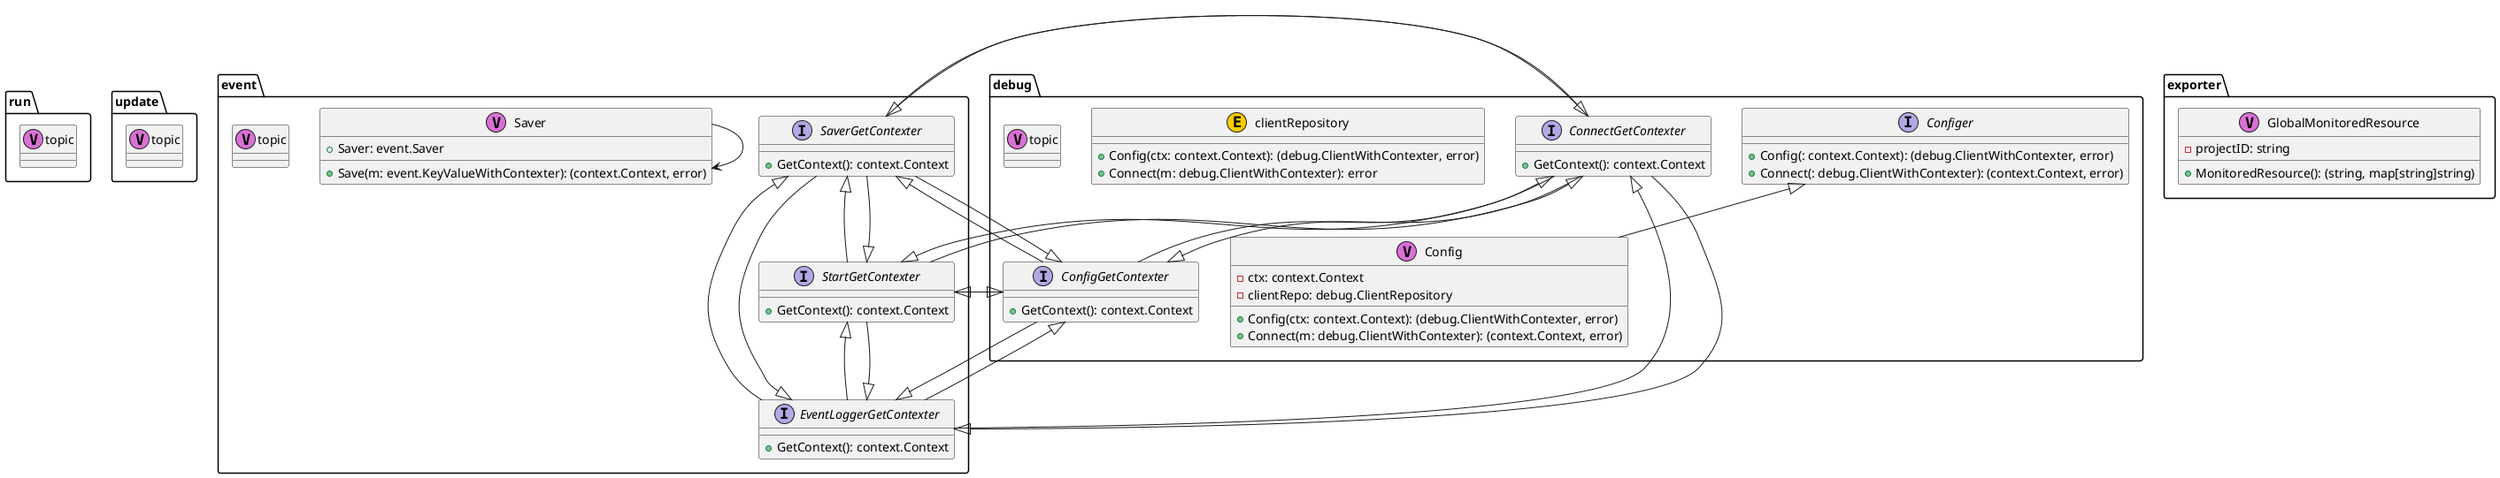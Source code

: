 @startuml

package "run" {
	class "topic" as run.topic <<V,Orchid>>
}



package "update" {
	class "topic" as update.topic <<V,Orchid>>
}



package "debug" {
	class "Config" as debug.Config <<V,Orchid>> {
		-ctx: context.Context
		-clientRepo: debug.ClientRepository
		+Config(ctx: context.Context): (debug.ClientWithContexter, error)
		+Connect(m: debug.ClientWithContexter): (context.Context, error)
	}
}



package "debug" {
	interface "ConfigGetContexter" as debug.ConfigGetContexter {
		+GetContext(): context.Context
	}
}



package "debug" {
	interface "Configer" as debug.Configer {
		+Config(: context.Context): (debug.ClientWithContexter, error)
		+Connect(: debug.ClientWithContexter): (context.Context, error)
	}
}



package "debug" {
	interface "ConnectGetContexter" as debug.ConnectGetContexter {
		+GetContext(): context.Context
	}
}



package "debug" {
	class "clientRepository" as debug.clientRepository <<E,#FFCC00>> {
		+Config(ctx: context.Context): (debug.ClientWithContexter, error)
		+Connect(m: debug.ClientWithContexter): error
	}
}



package "debug" {
	class "topic" as debug.topic <<V,Orchid>>
}



package "event" {
	interface "EventLoggerGetContexter" as event.EventLoggerGetContexter {
		+GetContext(): context.Context
	}
}



package "event" {
	class "Saver" as event.Saver <<V,Orchid>> {
		+Saver: event.Saver
		+Save(m: event.KeyValueWithContexter): (context.Context, error)
	}
}

	event.Saver --> event.Saver


package "event" {
	interface "SaverGetContexter" as event.SaverGetContexter {
		+GetContext(): context.Context
	}
}



package "event" {
	interface "StartGetContexter" as event.StartGetContexter {
		+GetContext(): context.Context
	}
}



package "event" {
	class "topic" as event.topic <<V,Orchid>>
}



package "exporter" {
	class "GlobalMonitoredResource" as exporter.GlobalMonitoredResource <<V,Orchid>> {
		-projectID: string
		+MonitoredResource(): (string, map[string]string)
	}
}



	debug.Config -up-|> debug.Configer
	debug.ConfigGetContexter -up-|> debug.ConnectGetContexter
	debug.ConfigGetContexter -up-|> event.EventLoggerGetContexter
	debug.ConfigGetContexter -up-|> event.SaverGetContexter
	debug.ConfigGetContexter -up-|> event.StartGetContexter
	debug.ConnectGetContexter -up-|> debug.ConfigGetContexter
	debug.ConnectGetContexter -up-|> event.EventLoggerGetContexter
	debug.ConnectGetContexter -up-|> event.SaverGetContexter
	debug.ConnectGetContexter -up-|> event.StartGetContexter
	event.EventLoggerGetContexter -up-|> debug.ConfigGetContexter
	event.EventLoggerGetContexter -up-|> debug.ConnectGetContexter
	event.EventLoggerGetContexter -up-|> event.SaverGetContexter
	event.EventLoggerGetContexter -up-|> event.StartGetContexter
	event.SaverGetContexter -up-|> debug.ConfigGetContexter
	event.SaverGetContexter -up-|> debug.ConnectGetContexter
	event.SaverGetContexter -up-|> event.EventLoggerGetContexter
	event.SaverGetContexter -up-|> event.StartGetContexter
	event.StartGetContexter -up-|> debug.ConfigGetContexter
	event.StartGetContexter -up-|> debug.ConnectGetContexter
	event.StartGetContexter -up-|> event.EventLoggerGetContexter
	event.StartGetContexter -up-|> event.SaverGetContexter


@enduml
